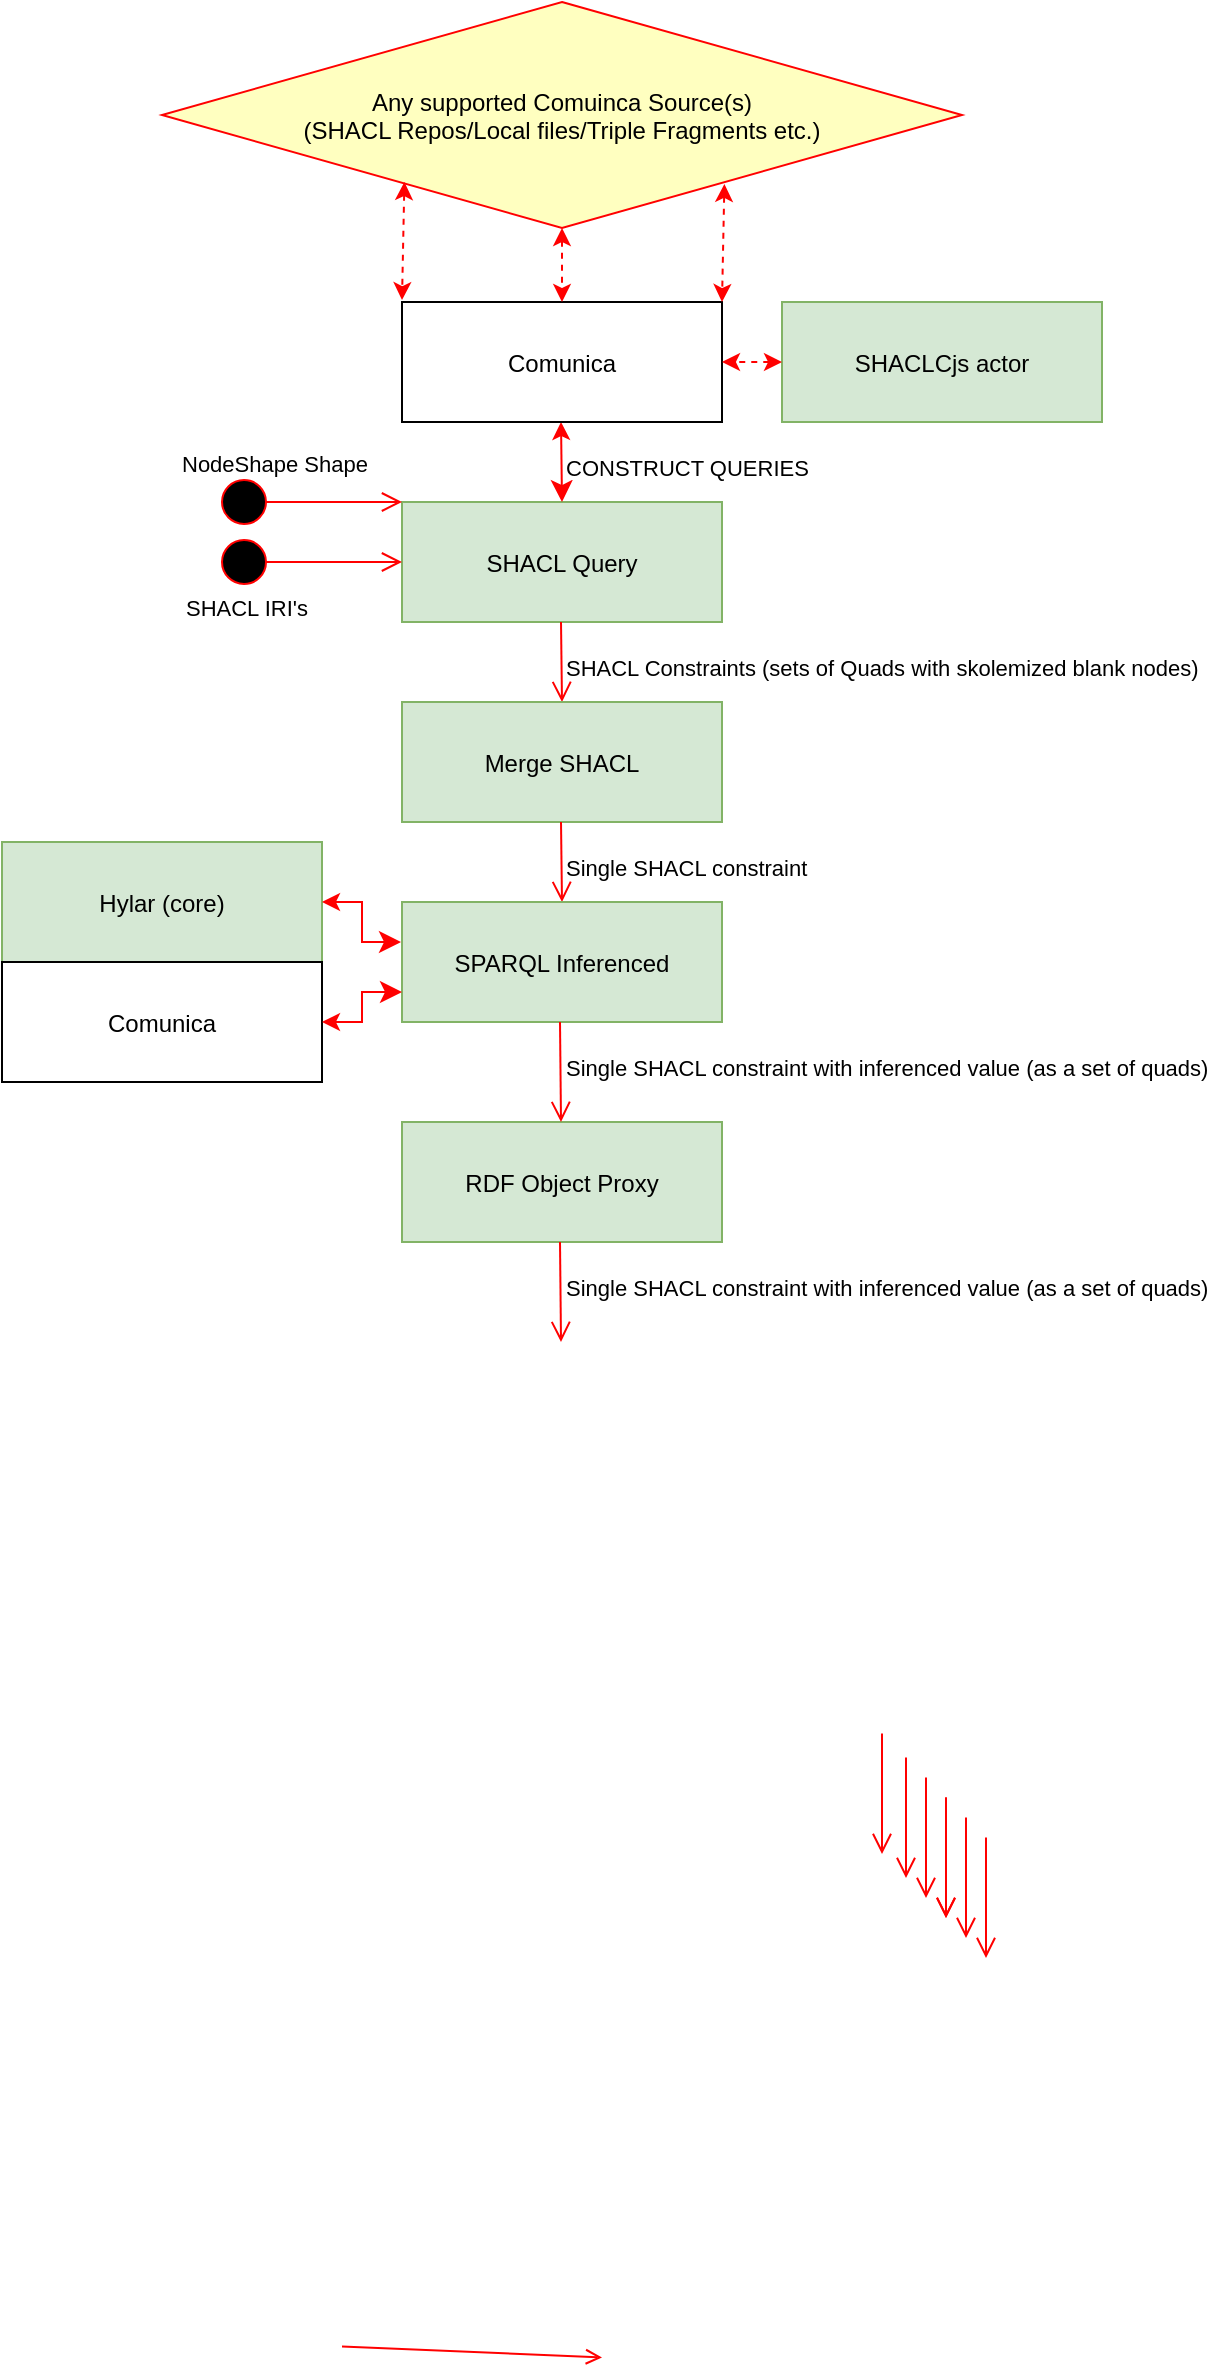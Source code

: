 <mxfile version="14.7.3" type="github">
  <diagram name="Page-1" id="e7e014a7-5840-1c2e-5031-d8a46d1fe8dd">
    <mxGraphModel dx="674" dy="1739" grid="1" gridSize="10" guides="1" tooltips="1" connect="1" arrows="1" fold="1" page="1" pageScale="1" pageWidth="1169" pageHeight="826" background="none" math="0" shadow="0">
      <root>
        <mxCell id="0" />
        <mxCell id="1" parent="0" />
        <mxCell id="20" value="" style="endArrow=open;strokeColor=#FF0000;endFill=1;rounded=0" parent="1" edge="1">
          <mxGeometry relative="1" as="geometry">
            <mxPoint x="330" y="692.292" as="sourcePoint" />
            <mxPoint x="460" y="697.708" as="targetPoint" />
          </mxGeometry>
        </mxCell>
        <mxCell id="U5sJHbtddnW6i3F2b5jH-41" value="SHACL Query" style="fillColor=#d5e8d4;strokeColor=#82b366;" vertex="1" parent="1">
          <mxGeometry x="360" y="-230" width="160" height="60" as="geometry" />
        </mxCell>
        <mxCell id="U5sJHbtddnW6i3F2b5jH-42" value="" style="edgeStyle=elbowEdgeStyle;elbow=horizontal;verticalAlign=bottom;endArrow=open;endSize=8;strokeColor=#FF0000;endFill=1;rounded=0;entryX=0;entryY=0.5;entryDx=0;entryDy=0;" edge="1" parent="1" target="U5sJHbtddnW6i3F2b5jH-41">
          <mxGeometry x="140.5" y="-378" as="geometry">
            <mxPoint x="320.5" y="-180" as="targetPoint" />
            <mxPoint x="280" y="-200" as="sourcePoint" />
            <Array as="points">
              <mxPoint x="340" y="-200" />
              <mxPoint x="330" y="-190" />
            </Array>
          </mxGeometry>
        </mxCell>
        <mxCell id="U5sJHbtddnW6i3F2b5jH-43" value="" style="ellipse;shape=startState;fillColor=#000000;strokeColor=#ff0000;" vertex="1" parent="1">
          <mxGeometry x="266" y="-215" width="30" height="30" as="geometry" />
        </mxCell>
        <mxCell id="U5sJHbtddnW6i3F2b5jH-45" value="Any supported Comuinca Source(s) &#xa;(SHACL Repos/Local files/Triple Fragments etc.)" style="rhombus;fillColor=#ffffc0;strokeColor=#ff0000;" vertex="1" parent="1">
          <mxGeometry x="240" y="-480" width="400" height="113" as="geometry" />
        </mxCell>
        <mxCell id="U5sJHbtddnW6i3F2b5jH-46" value="" style="edgeStyle=elbowEdgeStyle;elbow=horizontal;verticalAlign=bottom;endArrow=open;endSize=8;strokeColor=#FF0000;endFill=1;rounded=0;entryX=0;entryY=0.5;entryDx=0;entryDy=0;" edge="1" parent="1">
          <mxGeometry x="140.5" y="-408" as="geometry">
            <mxPoint x="360" y="-230" as="targetPoint" />
            <mxPoint x="280" y="-230" as="sourcePoint" />
          </mxGeometry>
        </mxCell>
        <mxCell id="U5sJHbtddnW6i3F2b5jH-47" value="" style="ellipse;shape=startState;fillColor=#000000;strokeColor=#ff0000;" vertex="1" parent="1">
          <mxGeometry x="266" y="-245" width="30" height="30" as="geometry" />
        </mxCell>
        <mxCell id="U5sJHbtddnW6i3F2b5jH-48" value="NodeShape Shape" style="edgeStyle=elbowEdgeStyle;elbow=horizontal;align=left;verticalAlign=top;endArrow=open;endSize=8;strokeColor=#FF0000;endFill=1;rounded=0" edge="1" parent="1">
          <mxGeometry x="-1" y="-737" relative="1" as="geometry">
            <mxPoint x="600" y="446" as="targetPoint" />
            <mxPoint x="600" y="385.75" as="sourcePoint" />
            <mxPoint x="385" y="-648" as="offset" />
          </mxGeometry>
        </mxCell>
        <mxCell id="U5sJHbtddnW6i3F2b5jH-49" value="" style="edgeStyle=elbowEdgeStyle;elbow=horizontal;verticalAlign=bottom;endArrow=classic;endSize=8;strokeColor=#FF0000;endFill=1;rounded=0;startArrow=classic;startFill=1;" edge="1" parent="1">
          <mxGeometry x="-40" y="-448" as="geometry">
            <mxPoint x="440" y="-230" as="targetPoint" />
            <mxPoint x="439.5" y="-270" as="sourcePoint" />
            <Array as="points">
              <mxPoint x="440" y="-410" />
            </Array>
          </mxGeometry>
        </mxCell>
        <mxCell id="U5sJHbtddnW6i3F2b5jH-50" value="Comunica" style="" vertex="1" parent="1">
          <mxGeometry x="360" y="-330" width="160" height="60" as="geometry" />
        </mxCell>
        <mxCell id="U5sJHbtddnW6i3F2b5jH-51" value="" style="endArrow=classic;strokeColor=#FF0000;endFill=1;rounded=0;dashed=1;entryX=0.5;entryY=0;entryDx=0;entryDy=0;startArrow=classic;startFill=1;" edge="1" parent="1" source="U5sJHbtddnW6i3F2b5jH-45" target="U5sJHbtddnW6i3F2b5jH-50">
          <mxGeometry relative="1" as="geometry">
            <mxPoint x="520.001" y="-385" as="sourcePoint" />
            <mxPoint x="575.759" y="-270" as="targetPoint" />
          </mxGeometry>
        </mxCell>
        <mxCell id="U5sJHbtddnW6i3F2b5jH-52" value="" style="endArrow=classic;strokeColor=#FF0000;endFill=1;rounded=0;dashed=1;entryX=1;entryY=0;entryDx=0;entryDy=0;startArrow=classic;startFill=1;exitX=0.703;exitY=0.805;exitDx=0;exitDy=0;exitPerimeter=0;" edge="1" parent="1" source="U5sJHbtddnW6i3F2b5jH-45" target="U5sJHbtddnW6i3F2b5jH-50">
          <mxGeometry relative="1" as="geometry">
            <mxPoint x="520" y="-380" as="sourcePoint" />
            <mxPoint x="450" y="-320" as="targetPoint" />
          </mxGeometry>
        </mxCell>
        <mxCell id="U5sJHbtddnW6i3F2b5jH-53" value="" style="endArrow=classic;strokeColor=#FF0000;endFill=1;rounded=0;dashed=1;entryX=1;entryY=0;entryDx=0;entryDy=0;startArrow=classic;startFill=1;exitX=0.703;exitY=0.805;exitDx=0;exitDy=0;exitPerimeter=0;" edge="1" parent="1">
          <mxGeometry relative="1" as="geometry">
            <mxPoint x="361.2" y="-389.995" as="sourcePoint" />
            <mxPoint x="360" y="-330.96" as="targetPoint" />
          </mxGeometry>
        </mxCell>
        <mxCell id="U5sJHbtddnW6i3F2b5jH-54" value="" style="edgeStyle=elbowEdgeStyle;elbow=horizontal;verticalAlign=bottom;endArrow=open;endSize=8;strokeColor=#FF0000;endFill=1;rounded=0" edge="1" parent="1">
          <mxGeometry x="260" y="-328" as="geometry">
            <mxPoint x="440" y="-130" as="targetPoint" />
            <mxPoint x="439.5" y="-170" as="sourcePoint" />
          </mxGeometry>
        </mxCell>
        <mxCell id="U5sJHbtddnW6i3F2b5jH-55" value="CONSTRUCT QUERIES" style="edgeStyle=elbowEdgeStyle;elbow=horizontal;align=left;verticalAlign=top;endArrow=open;endSize=8;strokeColor=#FF0000;endFill=1;rounded=0" edge="1" parent="1">
          <mxGeometry x="-1" y="-680" relative="1" as="geometry">
            <mxPoint x="612" y="458" as="targetPoint" />
            <mxPoint x="612" y="397.75" as="sourcePoint" />
            <mxPoint x="508" y="-658" as="offset" />
          </mxGeometry>
        </mxCell>
        <mxCell id="U5sJHbtddnW6i3F2b5jH-56" value="SHACL Constraints (sets of Quads with skolemized blank nodes)" style="edgeStyle=elbowEdgeStyle;elbow=horizontal;align=left;verticalAlign=top;endArrow=open;endSize=8;strokeColor=#FF0000;endFill=1;rounded=0" edge="1" parent="1">
          <mxGeometry x="-1" y="-596" relative="1" as="geometry">
            <mxPoint x="622" y="468" as="targetPoint" />
            <mxPoint x="622" y="407.75" as="sourcePoint" />
            <mxPoint x="414" y="-568" as="offset" />
          </mxGeometry>
        </mxCell>
        <mxCell id="U5sJHbtddnW6i3F2b5jH-57" value="Merge SHACL" style="fillColor=#d5e8d4;strokeColor=#82b366;" vertex="1" parent="1">
          <mxGeometry x="360" y="-130" width="160" height="60" as="geometry" />
        </mxCell>
        <mxCell id="U5sJHbtddnW6i3F2b5jH-58" value="" style="edgeStyle=elbowEdgeStyle;elbow=horizontal;verticalAlign=bottom;endArrow=open;endSize=8;strokeColor=#FF0000;endFill=1;rounded=0" edge="1" parent="1">
          <mxGeometry x="260" y="-228" as="geometry">
            <mxPoint x="440" y="-30" as="targetPoint" />
            <mxPoint x="439.5" y="-70" as="sourcePoint" />
          </mxGeometry>
        </mxCell>
        <mxCell id="U5sJHbtddnW6i3F2b5jH-59" value="Single SHACL constraint" style="edgeStyle=elbowEdgeStyle;elbow=horizontal;align=left;verticalAlign=top;endArrow=open;endSize=8;strokeColor=#FF0000;endFill=1;rounded=0" edge="1" parent="1">
          <mxGeometry x="-1" y="-515" relative="1" as="geometry">
            <mxPoint x="632" y="478" as="targetPoint" />
            <mxPoint x="632" y="417.75" as="sourcePoint" />
            <mxPoint x="323" y="-478" as="offset" />
          </mxGeometry>
        </mxCell>
        <mxCell id="U5sJHbtddnW6i3F2b5jH-60" value="SPARQL Inferenced" style="fillColor=#d5e8d4;strokeColor=#82b366;" vertex="1" parent="1">
          <mxGeometry x="360" y="-30" width="160" height="60" as="geometry" />
        </mxCell>
        <mxCell id="U5sJHbtddnW6i3F2b5jH-61" value="Hylar (core)" style="fillColor=#d5e8d4;strokeColor=#82b366;" vertex="1" parent="1">
          <mxGeometry x="160" y="-60" width="160" height="60" as="geometry" />
        </mxCell>
        <mxCell id="U5sJHbtddnW6i3F2b5jH-62" value="Comunica" style="" vertex="1" parent="1">
          <mxGeometry x="160" width="160" height="60" as="geometry" />
        </mxCell>
        <mxCell id="U5sJHbtddnW6i3F2b5jH-63" value="SHACLCjs actor" style="fillColor=#d5e8d4;strokeColor=#82b366;" vertex="1" parent="1">
          <mxGeometry x="550" y="-330" width="160" height="60" as="geometry" />
        </mxCell>
        <mxCell id="U5sJHbtddnW6i3F2b5jH-64" value="" style="endArrow=classic;strokeColor=#FF0000;endFill=1;rounded=0;dashed=1;entryX=1;entryY=0.5;entryDx=0;entryDy=0;startArrow=classic;startFill=1;exitX=0;exitY=0.5;exitDx=0;exitDy=0;" edge="1" parent="1" source="U5sJHbtddnW6i3F2b5jH-63" target="U5sJHbtddnW6i3F2b5jH-50">
          <mxGeometry relative="1" as="geometry">
            <mxPoint x="531.2" y="-379.035" as="sourcePoint" />
            <mxPoint x="530" y="-320" as="targetPoint" />
          </mxGeometry>
        </mxCell>
        <mxCell id="U5sJHbtddnW6i3F2b5jH-65" value="" style="edgeStyle=elbowEdgeStyle;elbow=horizontal;verticalAlign=bottom;endArrow=classic;endSize=8;strokeColor=#FF0000;endFill=1;rounded=0;startArrow=classic;startFill=1;" edge="1" parent="1" source="U5sJHbtddnW6i3F2b5jH-61">
          <mxGeometry x="-120.5" y="-228" as="geometry">
            <mxPoint x="359.5" y="-10" as="targetPoint" />
            <mxPoint x="359" y="-50" as="sourcePoint" />
            <Array as="points" />
          </mxGeometry>
        </mxCell>
        <mxCell id="U5sJHbtddnW6i3F2b5jH-66" value="" style="edgeStyle=elbowEdgeStyle;elbow=horizontal;verticalAlign=bottom;endArrow=classic;endSize=8;strokeColor=#FF0000;endFill=1;rounded=0;startArrow=classic;startFill=1;exitX=1;exitY=0.5;exitDx=0;exitDy=0;entryX=0;entryY=0.75;entryDx=0;entryDy=0;" edge="1" parent="1" source="U5sJHbtddnW6i3F2b5jH-62" target="U5sJHbtddnW6i3F2b5jH-60">
          <mxGeometry x="-110.5" y="-218" as="geometry">
            <mxPoint x="369.5" as="targetPoint" />
            <mxPoint x="330" y="-20" as="sourcePoint" />
            <Array as="points" />
          </mxGeometry>
        </mxCell>
        <mxCell id="U5sJHbtddnW6i3F2b5jH-67" value="SHACL IRI&#39;s" style="edgeStyle=elbowEdgeStyle;elbow=horizontal;align=left;verticalAlign=top;endArrow=open;endSize=8;strokeColor=#FF0000;endFill=1;rounded=0" edge="1" parent="1">
          <mxGeometry x="-1" y="-718" relative="1" as="geometry">
            <mxPoint x="632" y="478" as="targetPoint" />
            <mxPoint x="632" y="417.75" as="sourcePoint" />
            <mxPoint x="336" y="-608" as="offset" />
          </mxGeometry>
        </mxCell>
        <mxCell id="U5sJHbtddnW6i3F2b5jH-68" value="RDF Object Proxy" style="fillColor=#d5e8d4;strokeColor=#82b366;" vertex="1" parent="1">
          <mxGeometry x="360" y="80" width="160" height="60" as="geometry" />
        </mxCell>
        <mxCell id="U5sJHbtddnW6i3F2b5jH-69" value="" style="edgeStyle=elbowEdgeStyle;elbow=horizontal;verticalAlign=bottom;endArrow=open;endSize=8;strokeColor=#FF0000;endFill=1;rounded=0;entryX=0.5;entryY=0;entryDx=0;entryDy=0;" edge="1" parent="1" target="U5sJHbtddnW6i3F2b5jH-68">
          <mxGeometry x="259.5" y="-128" as="geometry">
            <mxPoint x="440" y="60" as="targetPoint" />
            <mxPoint x="439" y="30" as="sourcePoint" />
          </mxGeometry>
        </mxCell>
        <mxCell id="U5sJHbtddnW6i3F2b5jH-70" value="Single SHACL constraint with inferenced value (as a set of quads)" style="edgeStyle=elbowEdgeStyle;elbow=horizontal;align=left;verticalAlign=top;endArrow=open;endSize=8;strokeColor=#FF0000;endFill=1;rounded=0" edge="1" parent="1">
          <mxGeometry x="-1" y="-437" relative="1" as="geometry">
            <mxPoint x="642" y="488" as="targetPoint" />
            <mxPoint x="642" y="427.75" as="sourcePoint" />
            <mxPoint x="235" y="-388" as="offset" />
          </mxGeometry>
        </mxCell>
        <mxCell id="U5sJHbtddnW6i3F2b5jH-72" value="" style="edgeStyle=elbowEdgeStyle;elbow=horizontal;verticalAlign=bottom;endArrow=open;endSize=8;strokeColor=#FF0000;endFill=1;rounded=0;entryX=0.5;entryY=0;entryDx=0;entryDy=0;" edge="1" parent="1">
          <mxGeometry x="259.5" y="-18" as="geometry">
            <mxPoint x="440" y="190" as="targetPoint" />
            <mxPoint x="439" y="140" as="sourcePoint" />
          </mxGeometry>
        </mxCell>
        <mxCell id="U5sJHbtddnW6i3F2b5jH-73" value="Single SHACL constraint with inferenced value (as a set of quads)" style="edgeStyle=elbowEdgeStyle;elbow=horizontal;align=left;verticalAlign=top;endArrow=open;endSize=8;strokeColor=#FF0000;endFill=1;rounded=0" edge="1" parent="1">
          <mxGeometry x="-1" y="-357" relative="1" as="geometry">
            <mxPoint x="652" y="498" as="targetPoint" />
            <mxPoint x="652" y="437.75" as="sourcePoint" />
            <mxPoint x="145" y="-288" as="offset" />
          </mxGeometry>
        </mxCell>
      </root>
    </mxGraphModel>
  </diagram>
</mxfile>
